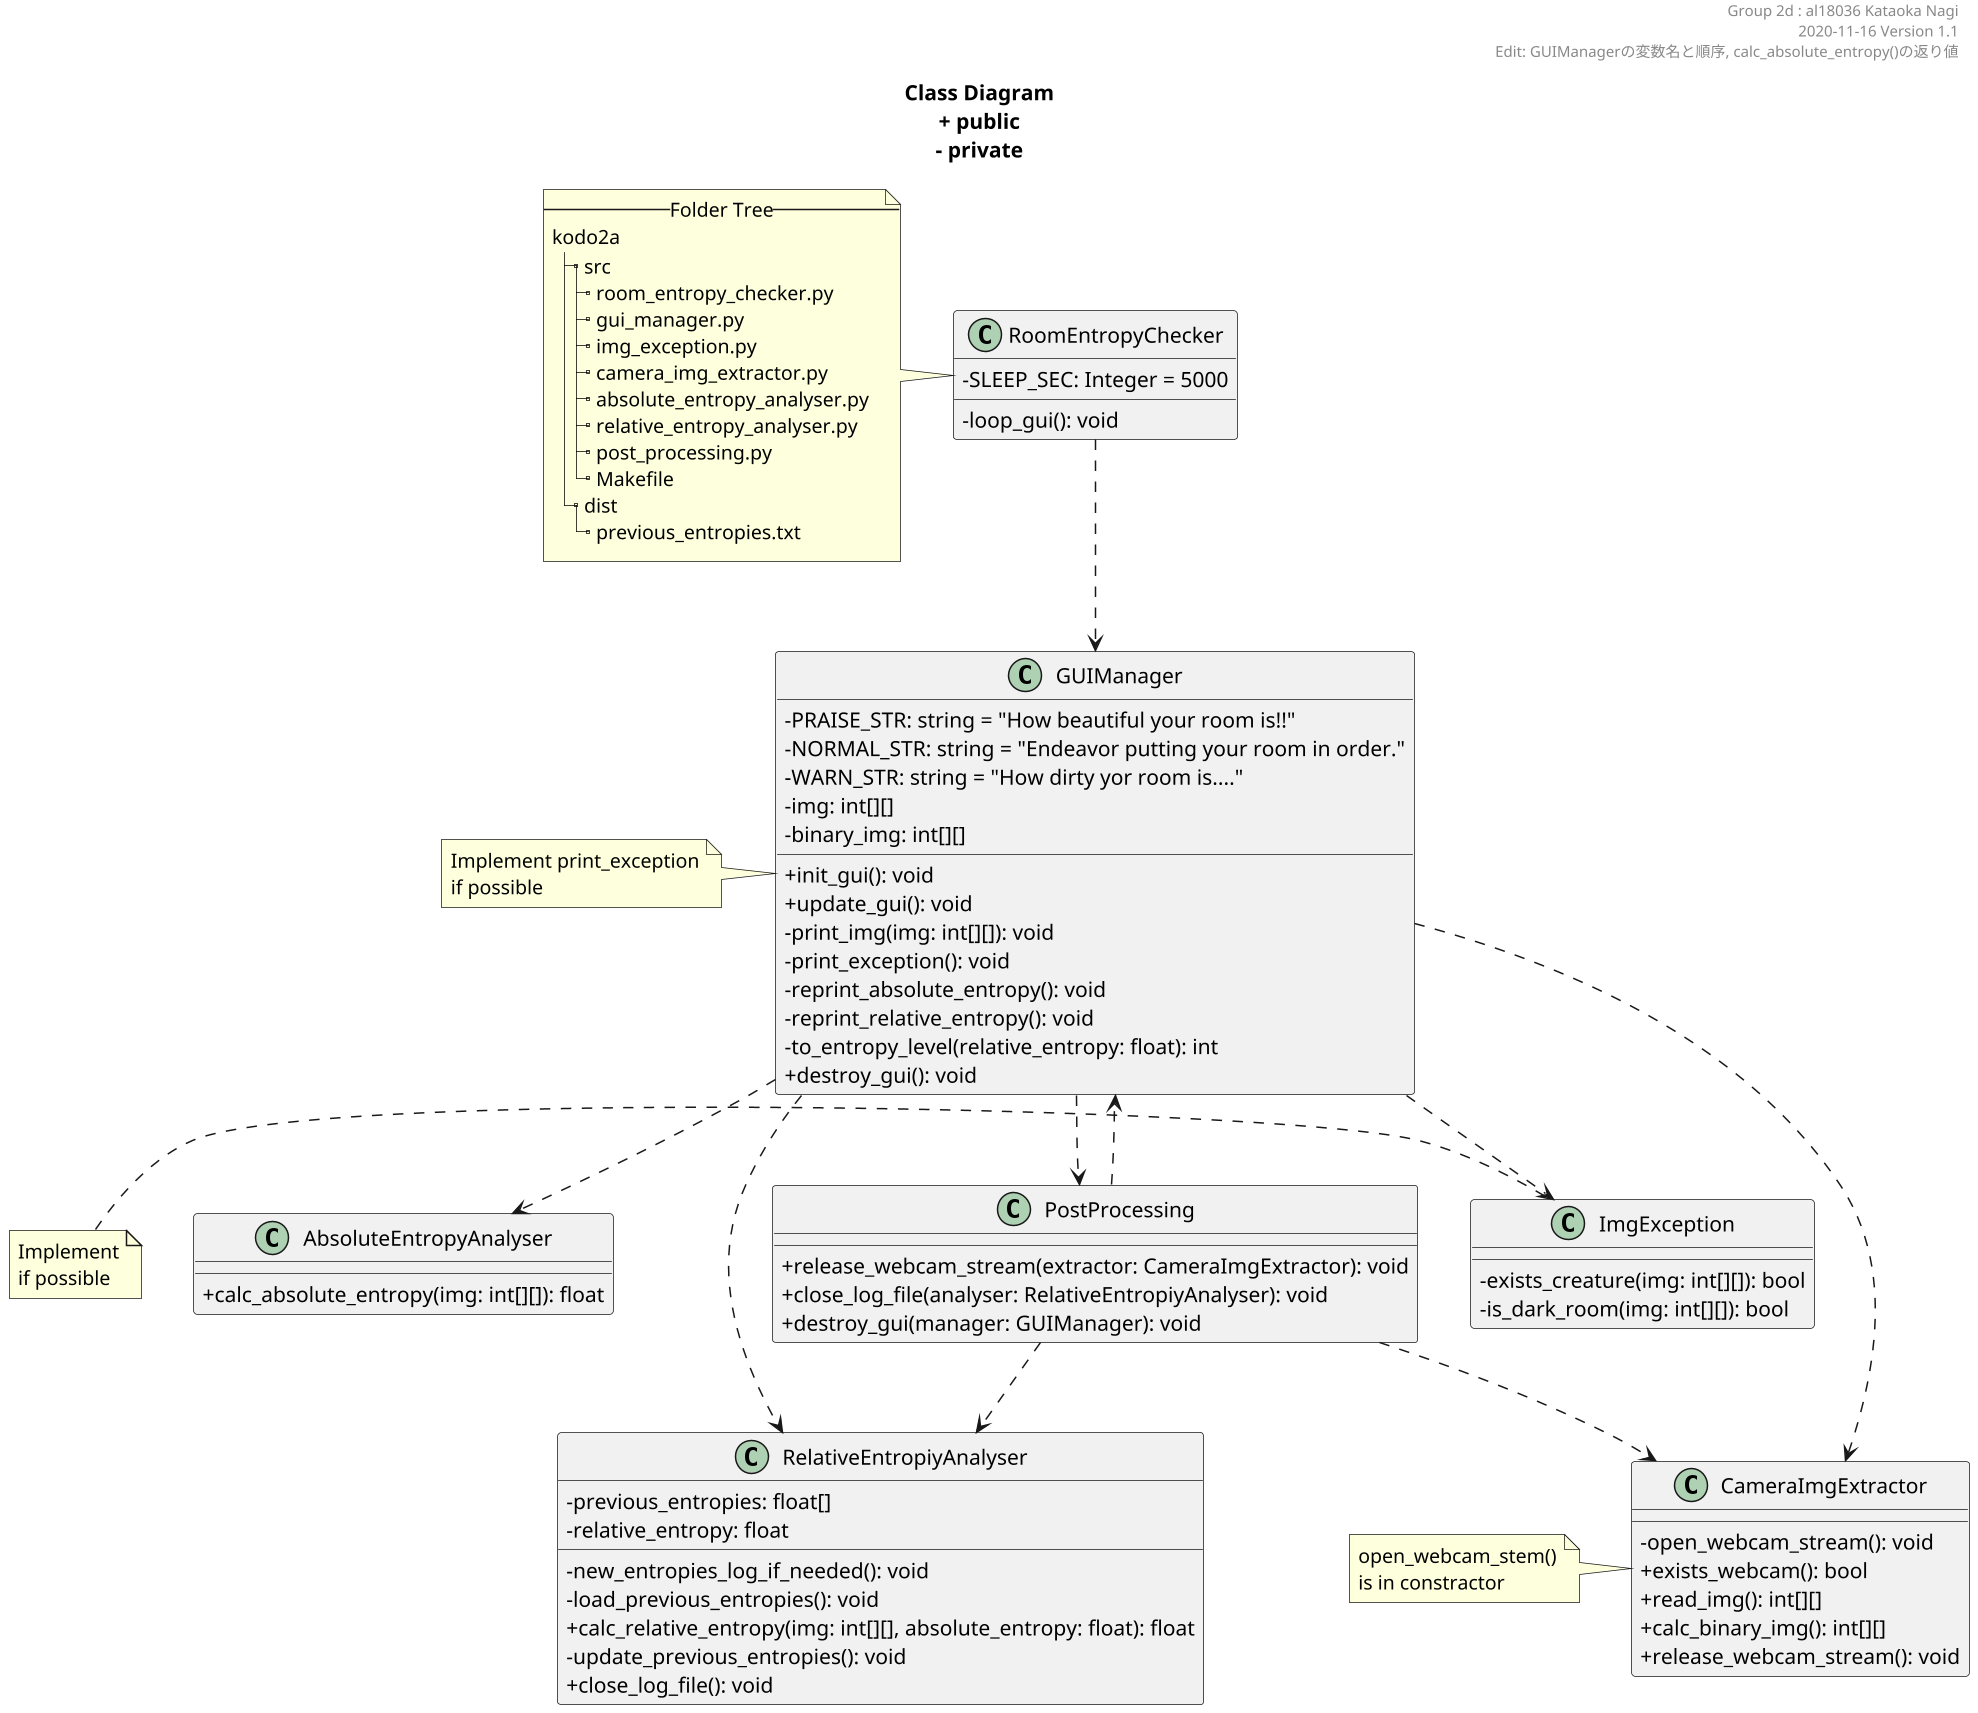 ' @file   class_diagram.pu
' @auther Group 2d, AL18036 Kataoka Nagi
' @note   クラス図出力用のファイル
' @note   java -jar plantuml.jar -graphvizdot C:\Graphviz\bin\dot.exe
' @see    https://qiita.com/opengl-8080/items/98c510b8ca060bdd2ea3

@startuml
scale 1.5
skinparam DefaultFontName メイリオ
' 可視性の変更
skinparam classAttributeIconSize 0

header 
Group 2d : al18036 Kataoka Nagi
2020-11-16 Version 1.1
Edit: GUIManagerの変数名と順序, calc_absolute_entropy()の返り値
end header

title
**Class Diagram**
+ public
~- private
end title
' __static__

' class def
' @see https://qiita.com/KeithYokoma/items/ee21fec6a3ebb5d1e9a8

class RoomEntropyChecker {
  - SLEEP_SEC: Integer = 5000

  ' - new_instance(): void
  - loop_gui(): void
  ' - post_processing(): void
}
note left
  --Folder Tree--
  kodo2a
  |_ src
    |_ room_entropy_checker.py
    |_ gui_manager.py
    |_ img_exception.py
    |_ camera_img_extractor.py
    |_ absolute_entropy_analyser.py
    |_ relative_entropy_analyser.py
    |_ post_processing.py
    |_ Makefile
  |_ dist
    |_ previous_entropies.txt
end note

RoomEntropyChecker ..> GUIManager


' class CleanMovie {
'   - should_clean_data: bool

'   - is_same_camera_pos(): void
'   + clean_movie_if_needed(): void
' }
' note left
' Implement if possible
' end note

class GUIManager {
  - PRAISE_STR: string = "How beautiful your room is!!"
  - NORMAL_STR: string = "Endeavor putting your room in order."
  - WARN_STR: string = "How dirty yor room is...."
  - img: int[][]
  - binary_img: int[][]

  + init_gui(): void
  + update_gui(): void
  - print_img(img: int[][]): void
  - print_exception(): void
  - reprint_absolute_entropy(): void
  - reprint_relative_entropy(): void
  - to_entropy_level(relative_entropy: float): int
  + destroy_gui(): void
}
note left
Implement print_exception
if possible
end note

GUIManager ..> ImgException
GUIManager ..> AbsoluteEntropyAnalyser
GUIManager ..> RelativeEntropiyAnalyser
GUIManager ..> CameraImgExtractor
GUIManager ..> PostProcessing

class ImgException {
  ' + exists_any_exception(): void
  ' - exists_webcam(extractor: CametaImgExtractor): bool
  - exists_creature(img: int[][]): bool
  - is_dark_room(img: int[][]): bool
}
note left
Implement
if possible
end note

class CameraImgExtractor {
  - open_webcam_stream(): void
  + exists_webcam(): bool
  + read_img(): int[][]
  + calc_binary_img(): int[][]
  + release_webcam_stream(): void
}
note left
open_webcam_stem()
is in constractor
end note

class AbsoluteEntropyAnalyser {
  ' - AbsoluteEntropy: float = 0.0f

  + calc_absolute_entropy(img: int[][]): float
  ' + get_absolute_entropy(): float
}

class RelativeEntropiyAnalyser {
  - previous_entropies: float[]
  - relative_entropy: float

  - new_entropies_log_if_needed(): void
  - load_previous_entropies(): void
  + calc_relative_entropy(img: int[][], absolute_entropy: float): float
  - update_previous_entropies(): void
  + close_log_file(): void
}

' @see http://labs.eecs.tottori-u.ac.jp/sd/Member/oyamada/OpenCV/html/py_tutorials/py_gui/py_video_display/py_video_display.html
class PostProcessing {
  ' + post_processing_if_needed(): void
  + release_webcam_stream(extractor: CameraImgExtractor): void
  + close_log_file(analyser: RelativeEntropiyAnalyser): void
  + destroy_gui(manager: GUIManager): void
}

PostProcessing ..> CameraImgExtractor
PostProcessing ..> RelativeEntropiyAnalyser
PostProcessing ..> GUIManager

' ********** PlantUML Tutorial **********

' note left

'   --木構造--
'   |_build.gradle
'   |_src
'     |_main
'       |_java
'         |_**bold**
'         |_--strike--
'         |_//itaric//
'         |___underline__
'         |_""monospace""
'     |_test

' end note

' class Hello　<<StereoType>> {
'     {abstract} one: String
'     {static} three(param1: String, param2: int): boolean
'     String two
'     int four(List<String> param)
' }
' class World <Template>{
'     - privateField: int
'     # protectedField: int
'     ~ packagePrivateField: int
'     + publicField: int

'     - privateMethod(): void
'     # protectedMethod(): void
'     ~ packagePrivateMethod(): void
'     + publicMethod(): void
' }
' note left : note
' note top of Hello: note

' interface hoge
' abstruct class hoge
' enum HelloWorld {
'     ONE
'     TWO
'     THREE
' }

' interface One
' interface Two
' interface Three extends Two
' interface Four
' class Five implements One, Three
' class Six extends Five implements Four {
'     field: String
'     method(): void
' }

' Hello -- World
' One --> Two
' Three <-- Four
' Five <--> Six
' Seven x-- Eight
' Nine --x Ten
' One ..> Two
' Three <.. Four
' One --|> Two
' Three <|-- Four
' One ..|> Two
' Three <|.. Four
' One --o Two
' Three o-- Four
' One --* Two
' Three *-- Four
' One -- Two : Hoge
' Three -- Four : Fuga >
' Five -- Six : < Piyo
' One "Foo" -- Two 
' Three -- "Bar" Four
' Five "1" -- "1..*" Six
' Seven "1 Fizz" -- "~* Buzz" Eight

' package one.two {
'     class Hello
' }
' package three.four {
'     World -- Hello
' }

' Hello -- World
' note on link
' hoge
' fuga
' end note

@enduml
